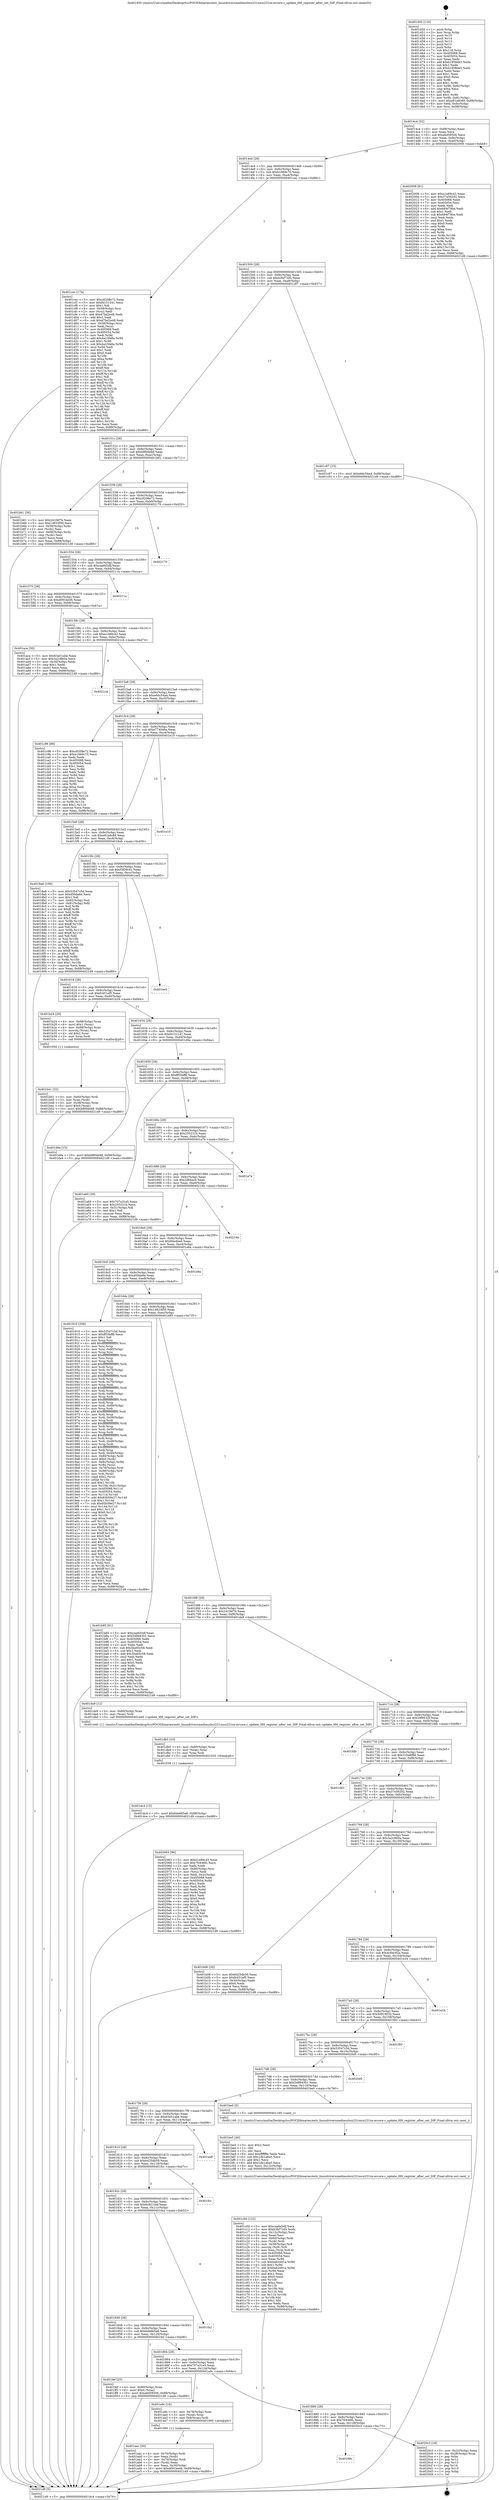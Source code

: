 digraph "0x401450" {
  label = "0x401450 (/mnt/c/Users/mathe/Desktop/tcc/POCII/binaries/extr_linuxdriversmediausbcx231xxcx231xx-avcore.c_update_HH_register_after_set_DIF_Final-ollvm.out::main(0))"
  labelloc = "t"
  node[shape=record]

  Entry [label="",width=0.3,height=0.3,shape=circle,fillcolor=black,style=filled]
  "0x4014c4" [label="{
     0x4014c4 [32]\l
     | [instrs]\l
     &nbsp;&nbsp;0x4014c4 \<+6\>: mov -0x88(%rbp),%eax\l
     &nbsp;&nbsp;0x4014ca \<+2\>: mov %eax,%ecx\l
     &nbsp;&nbsp;0x4014cc \<+6\>: sub $0xa6d58506,%ecx\l
     &nbsp;&nbsp;0x4014d2 \<+6\>: mov %eax,-0x9c(%rbp)\l
     &nbsp;&nbsp;0x4014d8 \<+6\>: mov %ecx,-0xa0(%rbp)\l
     &nbsp;&nbsp;0x4014de \<+6\>: je 0000000000402008 \<main+0xbb8\>\l
  }"]
  "0x402008" [label="{
     0x402008 [91]\l
     | [instrs]\l
     &nbsp;&nbsp;0x402008 \<+5\>: mov $0xe1e89c43,%eax\l
     &nbsp;&nbsp;0x40200d \<+5\>: mov $0x37e56202,%ecx\l
     &nbsp;&nbsp;0x402012 \<+7\>: mov 0x405068,%edx\l
     &nbsp;&nbsp;0x402019 \<+7\>: mov 0x405054,%esi\l
     &nbsp;&nbsp;0x402020 \<+2\>: mov %edx,%edi\l
     &nbsp;&nbsp;0x402022 \<+6\>: add $0x684f79be,%edi\l
     &nbsp;&nbsp;0x402028 \<+3\>: sub $0x1,%edi\l
     &nbsp;&nbsp;0x40202b \<+6\>: sub $0x684f79be,%edi\l
     &nbsp;&nbsp;0x402031 \<+3\>: imul %edi,%edx\l
     &nbsp;&nbsp;0x402034 \<+3\>: and $0x1,%edx\l
     &nbsp;&nbsp;0x402037 \<+3\>: cmp $0x0,%edx\l
     &nbsp;&nbsp;0x40203a \<+4\>: sete %r8b\l
     &nbsp;&nbsp;0x40203e \<+3\>: cmp $0xa,%esi\l
     &nbsp;&nbsp;0x402041 \<+4\>: setl %r9b\l
     &nbsp;&nbsp;0x402045 \<+3\>: mov %r8b,%r10b\l
     &nbsp;&nbsp;0x402048 \<+3\>: and %r9b,%r10b\l
     &nbsp;&nbsp;0x40204b \<+3\>: xor %r9b,%r8b\l
     &nbsp;&nbsp;0x40204e \<+3\>: or %r8b,%r10b\l
     &nbsp;&nbsp;0x402051 \<+4\>: test $0x1,%r10b\l
     &nbsp;&nbsp;0x402055 \<+3\>: cmovne %ecx,%eax\l
     &nbsp;&nbsp;0x402058 \<+6\>: mov %eax,-0x88(%rbp)\l
     &nbsp;&nbsp;0x40205e \<+5\>: jmp 00000000004021d9 \<main+0xd89\>\l
  }"]
  "0x4014e4" [label="{
     0x4014e4 [28]\l
     | [instrs]\l
     &nbsp;&nbsp;0x4014e4 \<+5\>: jmp 00000000004014e9 \<main+0x99\>\l
     &nbsp;&nbsp;0x4014e9 \<+6\>: mov -0x9c(%rbp),%eax\l
     &nbsp;&nbsp;0x4014ef \<+5\>: sub $0xb1669c70,%eax\l
     &nbsp;&nbsp;0x4014f4 \<+6\>: mov %eax,-0xa4(%rbp)\l
     &nbsp;&nbsp;0x4014fa \<+6\>: je 0000000000401cec \<main+0x89c\>\l
  }"]
  Exit [label="",width=0.3,height=0.3,shape=circle,fillcolor=black,style=filled,peripheries=2]
  "0x401cec" [label="{
     0x401cec [174]\l
     | [instrs]\l
     &nbsp;&nbsp;0x401cec \<+5\>: mov $0xc8208e72,%eax\l
     &nbsp;&nbsp;0x401cf1 \<+5\>: mov $0xfd151241,%ecx\l
     &nbsp;&nbsp;0x401cf6 \<+2\>: mov $0x1,%dl\l
     &nbsp;&nbsp;0x401cf8 \<+4\>: mov -0x58(%rbp),%rsi\l
     &nbsp;&nbsp;0x401cfc \<+2\>: mov (%rsi),%edi\l
     &nbsp;&nbsp;0x401cfe \<+6\>: add $0xd7bd2e48,%edi\l
     &nbsp;&nbsp;0x401d04 \<+3\>: add $0x1,%edi\l
     &nbsp;&nbsp;0x401d07 \<+6\>: sub $0xd7bd2e48,%edi\l
     &nbsp;&nbsp;0x401d0d \<+4\>: mov -0x58(%rbp),%rsi\l
     &nbsp;&nbsp;0x401d11 \<+2\>: mov %edi,(%rsi)\l
     &nbsp;&nbsp;0x401d13 \<+7\>: mov 0x405068,%edi\l
     &nbsp;&nbsp;0x401d1a \<+8\>: mov 0x405054,%r8d\l
     &nbsp;&nbsp;0x401d22 \<+3\>: mov %edi,%r9d\l
     &nbsp;&nbsp;0x401d25 \<+7\>: add $0x4a23fa8a,%r9d\l
     &nbsp;&nbsp;0x401d2c \<+4\>: sub $0x1,%r9d\l
     &nbsp;&nbsp;0x401d30 \<+7\>: sub $0x4a23fa8a,%r9d\l
     &nbsp;&nbsp;0x401d37 \<+4\>: imul %r9d,%edi\l
     &nbsp;&nbsp;0x401d3b \<+3\>: and $0x1,%edi\l
     &nbsp;&nbsp;0x401d3e \<+3\>: cmp $0x0,%edi\l
     &nbsp;&nbsp;0x401d41 \<+4\>: sete %r10b\l
     &nbsp;&nbsp;0x401d45 \<+4\>: cmp $0xa,%r8d\l
     &nbsp;&nbsp;0x401d49 \<+4\>: setl %r11b\l
     &nbsp;&nbsp;0x401d4d \<+3\>: mov %r10b,%bl\l
     &nbsp;&nbsp;0x401d50 \<+3\>: xor $0xff,%bl\l
     &nbsp;&nbsp;0x401d53 \<+3\>: mov %r11b,%r14b\l
     &nbsp;&nbsp;0x401d56 \<+4\>: xor $0xff,%r14b\l
     &nbsp;&nbsp;0x401d5a \<+3\>: xor $0x1,%dl\l
     &nbsp;&nbsp;0x401d5d \<+3\>: mov %bl,%r15b\l
     &nbsp;&nbsp;0x401d60 \<+4\>: and $0xff,%r15b\l
     &nbsp;&nbsp;0x401d64 \<+3\>: and %dl,%r10b\l
     &nbsp;&nbsp;0x401d67 \<+3\>: mov %r14b,%r12b\l
     &nbsp;&nbsp;0x401d6a \<+4\>: and $0xff,%r12b\l
     &nbsp;&nbsp;0x401d6e \<+3\>: and %dl,%r11b\l
     &nbsp;&nbsp;0x401d71 \<+3\>: or %r10b,%r15b\l
     &nbsp;&nbsp;0x401d74 \<+3\>: or %r11b,%r12b\l
     &nbsp;&nbsp;0x401d77 \<+3\>: xor %r12b,%r15b\l
     &nbsp;&nbsp;0x401d7a \<+3\>: or %r14b,%bl\l
     &nbsp;&nbsp;0x401d7d \<+3\>: xor $0xff,%bl\l
     &nbsp;&nbsp;0x401d80 \<+3\>: or $0x1,%dl\l
     &nbsp;&nbsp;0x401d83 \<+2\>: and %dl,%bl\l
     &nbsp;&nbsp;0x401d85 \<+3\>: or %bl,%r15b\l
     &nbsp;&nbsp;0x401d88 \<+4\>: test $0x1,%r15b\l
     &nbsp;&nbsp;0x401d8c \<+3\>: cmovne %ecx,%eax\l
     &nbsp;&nbsp;0x401d8f \<+6\>: mov %eax,-0x88(%rbp)\l
     &nbsp;&nbsp;0x401d95 \<+5\>: jmp 00000000004021d9 \<main+0xd89\>\l
  }"]
  "0x401500" [label="{
     0x401500 [28]\l
     | [instrs]\l
     &nbsp;&nbsp;0x401500 \<+5\>: jmp 0000000000401505 \<main+0xb5\>\l
     &nbsp;&nbsp;0x401505 \<+6\>: mov -0x9c(%rbp),%eax\l
     &nbsp;&nbsp;0x40150b \<+5\>: sub $0xb3bf72d5,%eax\l
     &nbsp;&nbsp;0x401510 \<+6\>: mov %eax,-0xa8(%rbp)\l
     &nbsp;&nbsp;0x401516 \<+6\>: je 0000000000401c87 \<main+0x837\>\l
  }"]
  "0x40189c" [label="{
     0x40189c\l
  }", style=dashed]
  "0x401c87" [label="{
     0x401c87 [15]\l
     | [instrs]\l
     &nbsp;&nbsp;0x401c87 \<+10\>: movl $0xe6dc54a4,-0x88(%rbp)\l
     &nbsp;&nbsp;0x401c91 \<+5\>: jmp 00000000004021d9 \<main+0xd89\>\l
  }"]
  "0x40151c" [label="{
     0x40151c [28]\l
     | [instrs]\l
     &nbsp;&nbsp;0x40151c \<+5\>: jmp 0000000000401521 \<main+0xd1\>\l
     &nbsp;&nbsp;0x401521 \<+6\>: mov -0x9c(%rbp),%eax\l
     &nbsp;&nbsp;0x401527 \<+5\>: sub $0xb9f0dd48,%eax\l
     &nbsp;&nbsp;0x40152c \<+6\>: mov %eax,-0xac(%rbp)\l
     &nbsp;&nbsp;0x401532 \<+6\>: je 0000000000401b61 \<main+0x711\>\l
  }"]
  "0x4020c3" [label="{
     0x4020c3 [18]\l
     | [instrs]\l
     &nbsp;&nbsp;0x4020c3 \<+3\>: mov -0x2c(%rbp),%eax\l
     &nbsp;&nbsp;0x4020c6 \<+4\>: lea -0x28(%rbp),%rsp\l
     &nbsp;&nbsp;0x4020ca \<+1\>: pop %rbx\l
     &nbsp;&nbsp;0x4020cb \<+2\>: pop %r12\l
     &nbsp;&nbsp;0x4020cd \<+2\>: pop %r13\l
     &nbsp;&nbsp;0x4020cf \<+2\>: pop %r14\l
     &nbsp;&nbsp;0x4020d1 \<+2\>: pop %r15\l
     &nbsp;&nbsp;0x4020d3 \<+1\>: pop %rbp\l
     &nbsp;&nbsp;0x4020d4 \<+1\>: ret\l
  }"]
  "0x401b61" [label="{
     0x401b61 [36]\l
     | [instrs]\l
     &nbsp;&nbsp;0x401b61 \<+5\>: mov $0x241f4f7b,%eax\l
     &nbsp;&nbsp;0x401b66 \<+5\>: mov $0x14623f50,%ecx\l
     &nbsp;&nbsp;0x401b6b \<+4\>: mov -0x58(%rbp),%rdx\l
     &nbsp;&nbsp;0x401b6f \<+2\>: mov (%rdx),%esi\l
     &nbsp;&nbsp;0x401b71 \<+4\>: mov -0x68(%rbp),%rdx\l
     &nbsp;&nbsp;0x401b75 \<+2\>: cmp (%rdx),%esi\l
     &nbsp;&nbsp;0x401b77 \<+3\>: cmovl %ecx,%eax\l
     &nbsp;&nbsp;0x401b7a \<+6\>: mov %eax,-0x88(%rbp)\l
     &nbsp;&nbsp;0x401b80 \<+5\>: jmp 00000000004021d9 \<main+0xd89\>\l
  }"]
  "0x401538" [label="{
     0x401538 [28]\l
     | [instrs]\l
     &nbsp;&nbsp;0x401538 \<+5\>: jmp 000000000040153d \<main+0xed\>\l
     &nbsp;&nbsp;0x40153d \<+6\>: mov -0x9c(%rbp),%eax\l
     &nbsp;&nbsp;0x401543 \<+5\>: sub $0xc8208e72,%eax\l
     &nbsp;&nbsp;0x401548 \<+6\>: mov %eax,-0xb0(%rbp)\l
     &nbsp;&nbsp;0x40154e \<+6\>: je 0000000000402170 \<main+0xd20\>\l
  }"]
  "0x401dc4" [label="{
     0x401dc4 [15]\l
     | [instrs]\l
     &nbsp;&nbsp;0x401dc4 \<+10\>: movl $0x6de665a6,-0x88(%rbp)\l
     &nbsp;&nbsp;0x401dce \<+5\>: jmp 00000000004021d9 \<main+0xd89\>\l
  }"]
  "0x402170" [label="{
     0x402170\l
  }", style=dashed]
  "0x401554" [label="{
     0x401554 [28]\l
     | [instrs]\l
     &nbsp;&nbsp;0x401554 \<+5\>: jmp 0000000000401559 \<main+0x109\>\l
     &nbsp;&nbsp;0x401559 \<+6\>: mov -0x9c(%rbp),%eax\l
     &nbsp;&nbsp;0x40155f \<+5\>: sub $0xcaa6d3df,%eax\l
     &nbsp;&nbsp;0x401564 \<+6\>: mov %eax,-0xb4(%rbp)\l
     &nbsp;&nbsp;0x40156a \<+6\>: je 000000000040211a \<main+0xcca\>\l
  }"]
  "0x401db5" [label="{
     0x401db5 [15]\l
     | [instrs]\l
     &nbsp;&nbsp;0x401db5 \<+4\>: mov -0x60(%rbp),%rax\l
     &nbsp;&nbsp;0x401db9 \<+3\>: mov (%rax),%rax\l
     &nbsp;&nbsp;0x401dbc \<+3\>: mov %rax,%rdi\l
     &nbsp;&nbsp;0x401dbf \<+5\>: call 0000000000401030 \<free@plt\>\l
     | [calls]\l
     &nbsp;&nbsp;0x401030 \{1\} (unknown)\l
  }"]
  "0x40211a" [label="{
     0x40211a\l
  }", style=dashed]
  "0x401570" [label="{
     0x401570 [28]\l
     | [instrs]\l
     &nbsp;&nbsp;0x401570 \<+5\>: jmp 0000000000401575 \<main+0x125\>\l
     &nbsp;&nbsp;0x401575 \<+6\>: mov -0x9c(%rbp),%eax\l
     &nbsp;&nbsp;0x40157b \<+5\>: sub $0xd091be46,%eax\l
     &nbsp;&nbsp;0x401580 \<+6\>: mov %eax,-0xb8(%rbp)\l
     &nbsp;&nbsp;0x401586 \<+6\>: je 0000000000401aca \<main+0x67a\>\l
  }"]
  "0x401c0d" [label="{
     0x401c0d [122]\l
     | [instrs]\l
     &nbsp;&nbsp;0x401c0d \<+5\>: mov $0xcaa6d3df,%ecx\l
     &nbsp;&nbsp;0x401c12 \<+5\>: mov $0xb3bf72d5,%edx\l
     &nbsp;&nbsp;0x401c17 \<+6\>: mov -0x12c(%rbp),%esi\l
     &nbsp;&nbsp;0x401c1d \<+3\>: imul %eax,%esi\l
     &nbsp;&nbsp;0x401c20 \<+4\>: mov -0x60(%rbp),%rdi\l
     &nbsp;&nbsp;0x401c24 \<+3\>: mov (%rdi),%rdi\l
     &nbsp;&nbsp;0x401c27 \<+4\>: mov -0x58(%rbp),%r8\l
     &nbsp;&nbsp;0x401c2b \<+3\>: movslq (%r8),%r8\l
     &nbsp;&nbsp;0x401c2e \<+4\>: mov %esi,(%rdi,%r8,4)\l
     &nbsp;&nbsp;0x401c32 \<+7\>: mov 0x405068,%eax\l
     &nbsp;&nbsp;0x401c39 \<+7\>: mov 0x405054,%esi\l
     &nbsp;&nbsp;0x401c40 \<+3\>: mov %eax,%r9d\l
     &nbsp;&nbsp;0x401c43 \<+7\>: sub $0xbab2e91a,%r9d\l
     &nbsp;&nbsp;0x401c4a \<+4\>: sub $0x1,%r9d\l
     &nbsp;&nbsp;0x401c4e \<+7\>: add $0xbab2e91a,%r9d\l
     &nbsp;&nbsp;0x401c55 \<+4\>: imul %r9d,%eax\l
     &nbsp;&nbsp;0x401c59 \<+3\>: and $0x1,%eax\l
     &nbsp;&nbsp;0x401c5c \<+3\>: cmp $0x0,%eax\l
     &nbsp;&nbsp;0x401c5f \<+4\>: sete %r10b\l
     &nbsp;&nbsp;0x401c63 \<+3\>: cmp $0xa,%esi\l
     &nbsp;&nbsp;0x401c66 \<+4\>: setl %r11b\l
     &nbsp;&nbsp;0x401c6a \<+3\>: mov %r10b,%bl\l
     &nbsp;&nbsp;0x401c6d \<+3\>: and %r11b,%bl\l
     &nbsp;&nbsp;0x401c70 \<+3\>: xor %r11b,%r10b\l
     &nbsp;&nbsp;0x401c73 \<+3\>: or %r10b,%bl\l
     &nbsp;&nbsp;0x401c76 \<+3\>: test $0x1,%bl\l
     &nbsp;&nbsp;0x401c79 \<+3\>: cmovne %edx,%ecx\l
     &nbsp;&nbsp;0x401c7c \<+6\>: mov %ecx,-0x88(%rbp)\l
     &nbsp;&nbsp;0x401c82 \<+5\>: jmp 00000000004021d9 \<main+0xd89\>\l
  }"]
  "0x401aca" [label="{
     0x401aca [30]\l
     | [instrs]\l
     &nbsp;&nbsp;0x401aca \<+5\>: mov $0x63a51abe,%eax\l
     &nbsp;&nbsp;0x401acf \<+5\>: mov $0x3a2c860a,%ecx\l
     &nbsp;&nbsp;0x401ad4 \<+3\>: mov -0x30(%rbp),%edx\l
     &nbsp;&nbsp;0x401ad7 \<+3\>: cmp $0x1,%edx\l
     &nbsp;&nbsp;0x401ada \<+3\>: cmovl %ecx,%eax\l
     &nbsp;&nbsp;0x401add \<+6\>: mov %eax,-0x88(%rbp)\l
     &nbsp;&nbsp;0x401ae3 \<+5\>: jmp 00000000004021d9 \<main+0xd89\>\l
  }"]
  "0x40158c" [label="{
     0x40158c [28]\l
     | [instrs]\l
     &nbsp;&nbsp;0x40158c \<+5\>: jmp 0000000000401591 \<main+0x141\>\l
     &nbsp;&nbsp;0x401591 \<+6\>: mov -0x9c(%rbp),%eax\l
     &nbsp;&nbsp;0x401597 \<+5\>: sub $0xe1e89c43,%eax\l
     &nbsp;&nbsp;0x40159c \<+6\>: mov %eax,-0xbc(%rbp)\l
     &nbsp;&nbsp;0x4015a2 \<+6\>: je 00000000004021c4 \<main+0xd74\>\l
  }"]
  "0x401be5" [label="{
     0x401be5 [40]\l
     | [instrs]\l
     &nbsp;&nbsp;0x401be5 \<+5\>: mov $0x2,%ecx\l
     &nbsp;&nbsp;0x401bea \<+1\>: cltd\l
     &nbsp;&nbsp;0x401beb \<+2\>: idiv %ecx\l
     &nbsp;&nbsp;0x401bed \<+6\>: imul $0xfffffffe,%edx,%ecx\l
     &nbsp;&nbsp;0x401bf3 \<+6\>: sub $0x1db1a6a5,%ecx\l
     &nbsp;&nbsp;0x401bf9 \<+3\>: add $0x1,%ecx\l
     &nbsp;&nbsp;0x401bfc \<+6\>: add $0x1db1a6a5,%ecx\l
     &nbsp;&nbsp;0x401c02 \<+6\>: mov %ecx,-0x12c(%rbp)\l
     &nbsp;&nbsp;0x401c08 \<+5\>: call 0000000000401160 \<next_i\>\l
     | [calls]\l
     &nbsp;&nbsp;0x401160 \{1\} (/mnt/c/Users/mathe/Desktop/tcc/POCII/binaries/extr_linuxdriversmediausbcx231xxcx231xx-avcore.c_update_HH_register_after_set_DIF_Final-ollvm.out::next_i)\l
  }"]
  "0x4021c4" [label="{
     0x4021c4\l
  }", style=dashed]
  "0x4015a8" [label="{
     0x4015a8 [28]\l
     | [instrs]\l
     &nbsp;&nbsp;0x4015a8 \<+5\>: jmp 00000000004015ad \<main+0x15d\>\l
     &nbsp;&nbsp;0x4015ad \<+6\>: mov -0x9c(%rbp),%eax\l
     &nbsp;&nbsp;0x4015b3 \<+5\>: sub $0xe6dc54a4,%eax\l
     &nbsp;&nbsp;0x4015b8 \<+6\>: mov %eax,-0xc0(%rbp)\l
     &nbsp;&nbsp;0x4015be \<+6\>: je 0000000000401c96 \<main+0x846\>\l
  }"]
  "0x401b41" [label="{
     0x401b41 [32]\l
     | [instrs]\l
     &nbsp;&nbsp;0x401b41 \<+4\>: mov -0x60(%rbp),%rdi\l
     &nbsp;&nbsp;0x401b45 \<+3\>: mov %rax,(%rdi)\l
     &nbsp;&nbsp;0x401b48 \<+4\>: mov -0x58(%rbp),%rax\l
     &nbsp;&nbsp;0x401b4c \<+6\>: movl $0x0,(%rax)\l
     &nbsp;&nbsp;0x401b52 \<+10\>: movl $0xb9f0dd48,-0x88(%rbp)\l
     &nbsp;&nbsp;0x401b5c \<+5\>: jmp 00000000004021d9 \<main+0xd89\>\l
  }"]
  "0x401c96" [label="{
     0x401c96 [86]\l
     | [instrs]\l
     &nbsp;&nbsp;0x401c96 \<+5\>: mov $0xc8208e72,%eax\l
     &nbsp;&nbsp;0x401c9b \<+5\>: mov $0xb1669c70,%ecx\l
     &nbsp;&nbsp;0x401ca0 \<+2\>: xor %edx,%edx\l
     &nbsp;&nbsp;0x401ca2 \<+7\>: mov 0x405068,%esi\l
     &nbsp;&nbsp;0x401ca9 \<+7\>: mov 0x405054,%edi\l
     &nbsp;&nbsp;0x401cb0 \<+3\>: sub $0x1,%edx\l
     &nbsp;&nbsp;0x401cb3 \<+3\>: mov %esi,%r8d\l
     &nbsp;&nbsp;0x401cb6 \<+3\>: add %edx,%r8d\l
     &nbsp;&nbsp;0x401cb9 \<+4\>: imul %r8d,%esi\l
     &nbsp;&nbsp;0x401cbd \<+3\>: and $0x1,%esi\l
     &nbsp;&nbsp;0x401cc0 \<+3\>: cmp $0x0,%esi\l
     &nbsp;&nbsp;0x401cc3 \<+4\>: sete %r9b\l
     &nbsp;&nbsp;0x401cc7 \<+3\>: cmp $0xa,%edi\l
     &nbsp;&nbsp;0x401cca \<+4\>: setl %r10b\l
     &nbsp;&nbsp;0x401cce \<+3\>: mov %r9b,%r11b\l
     &nbsp;&nbsp;0x401cd1 \<+3\>: and %r10b,%r11b\l
     &nbsp;&nbsp;0x401cd4 \<+3\>: xor %r10b,%r9b\l
     &nbsp;&nbsp;0x401cd7 \<+3\>: or %r9b,%r11b\l
     &nbsp;&nbsp;0x401cda \<+4\>: test $0x1,%r11b\l
     &nbsp;&nbsp;0x401cde \<+3\>: cmovne %ecx,%eax\l
     &nbsp;&nbsp;0x401ce1 \<+6\>: mov %eax,-0x88(%rbp)\l
     &nbsp;&nbsp;0x401ce7 \<+5\>: jmp 00000000004021d9 \<main+0xd89\>\l
  }"]
  "0x4015c4" [label="{
     0x4015c4 [28]\l
     | [instrs]\l
     &nbsp;&nbsp;0x4015c4 \<+5\>: jmp 00000000004015c9 \<main+0x179\>\l
     &nbsp;&nbsp;0x4015c9 \<+6\>: mov -0x9c(%rbp),%eax\l
     &nbsp;&nbsp;0x4015cf \<+5\>: sub $0xe774046a,%eax\l
     &nbsp;&nbsp;0x4015d4 \<+6\>: mov %eax,-0xc4(%rbp)\l
     &nbsp;&nbsp;0x4015da \<+6\>: je 0000000000401e10 \<main+0x9c0\>\l
  }"]
  "0x401aac" [label="{
     0x401aac [30]\l
     | [instrs]\l
     &nbsp;&nbsp;0x401aac \<+4\>: mov -0x70(%rbp),%rdi\l
     &nbsp;&nbsp;0x401ab0 \<+2\>: mov %eax,(%rdi)\l
     &nbsp;&nbsp;0x401ab2 \<+4\>: mov -0x70(%rbp),%rdi\l
     &nbsp;&nbsp;0x401ab6 \<+2\>: mov (%rdi),%eax\l
     &nbsp;&nbsp;0x401ab8 \<+3\>: mov %eax,-0x30(%rbp)\l
     &nbsp;&nbsp;0x401abb \<+10\>: movl $0xd091be46,-0x88(%rbp)\l
     &nbsp;&nbsp;0x401ac5 \<+5\>: jmp 00000000004021d9 \<main+0xd89\>\l
  }"]
  "0x401e10" [label="{
     0x401e10\l
  }", style=dashed]
  "0x4015e0" [label="{
     0x4015e0 [28]\l
     | [instrs]\l
     &nbsp;&nbsp;0x4015e0 \<+5\>: jmp 00000000004015e5 \<main+0x195\>\l
     &nbsp;&nbsp;0x4015e5 \<+6\>: mov -0x9c(%rbp),%eax\l
     &nbsp;&nbsp;0x4015eb \<+5\>: sub $0xe81a8c89,%eax\l
     &nbsp;&nbsp;0x4015f0 \<+6\>: mov %eax,-0xc8(%rbp)\l
     &nbsp;&nbsp;0x4015f6 \<+6\>: je 00000000004018a6 \<main+0x456\>\l
  }"]
  "0x401880" [label="{
     0x401880 [28]\l
     | [instrs]\l
     &nbsp;&nbsp;0x401880 \<+5\>: jmp 0000000000401885 \<main+0x435\>\l
     &nbsp;&nbsp;0x401885 \<+6\>: mov -0x9c(%rbp),%eax\l
     &nbsp;&nbsp;0x40188b \<+5\>: sub $0x7fc646fc,%eax\l
     &nbsp;&nbsp;0x401890 \<+6\>: mov %eax,-0x128(%rbp)\l
     &nbsp;&nbsp;0x401896 \<+6\>: je 00000000004020c3 \<main+0xc73\>\l
  }"]
  "0x4018a6" [label="{
     0x4018a6 [106]\l
     | [instrs]\l
     &nbsp;&nbsp;0x4018a6 \<+5\>: mov $0x53547c5d,%eax\l
     &nbsp;&nbsp;0x4018ab \<+5\>: mov $0xd50da6e,%ecx\l
     &nbsp;&nbsp;0x4018b0 \<+2\>: mov $0x1,%dl\l
     &nbsp;&nbsp;0x4018b2 \<+7\>: mov -0x82(%rbp),%sil\l
     &nbsp;&nbsp;0x4018b9 \<+7\>: mov -0x81(%rbp),%dil\l
     &nbsp;&nbsp;0x4018c0 \<+3\>: mov %sil,%r8b\l
     &nbsp;&nbsp;0x4018c3 \<+4\>: xor $0xff,%r8b\l
     &nbsp;&nbsp;0x4018c7 \<+3\>: mov %dil,%r9b\l
     &nbsp;&nbsp;0x4018ca \<+4\>: xor $0xff,%r9b\l
     &nbsp;&nbsp;0x4018ce \<+3\>: xor $0x1,%dl\l
     &nbsp;&nbsp;0x4018d1 \<+3\>: mov %r8b,%r10b\l
     &nbsp;&nbsp;0x4018d4 \<+4\>: and $0xff,%r10b\l
     &nbsp;&nbsp;0x4018d8 \<+3\>: and %dl,%sil\l
     &nbsp;&nbsp;0x4018db \<+3\>: mov %r9b,%r11b\l
     &nbsp;&nbsp;0x4018de \<+4\>: and $0xff,%r11b\l
     &nbsp;&nbsp;0x4018e2 \<+3\>: and %dl,%dil\l
     &nbsp;&nbsp;0x4018e5 \<+3\>: or %sil,%r10b\l
     &nbsp;&nbsp;0x4018e8 \<+3\>: or %dil,%r11b\l
     &nbsp;&nbsp;0x4018eb \<+3\>: xor %r11b,%r10b\l
     &nbsp;&nbsp;0x4018ee \<+3\>: or %r9b,%r8b\l
     &nbsp;&nbsp;0x4018f1 \<+4\>: xor $0xff,%r8b\l
     &nbsp;&nbsp;0x4018f5 \<+3\>: or $0x1,%dl\l
     &nbsp;&nbsp;0x4018f8 \<+3\>: and %dl,%r8b\l
     &nbsp;&nbsp;0x4018fb \<+3\>: or %r8b,%r10b\l
     &nbsp;&nbsp;0x4018fe \<+4\>: test $0x1,%r10b\l
     &nbsp;&nbsp;0x401902 \<+3\>: cmovne %ecx,%eax\l
     &nbsp;&nbsp;0x401905 \<+6\>: mov %eax,-0x88(%rbp)\l
     &nbsp;&nbsp;0x40190b \<+5\>: jmp 00000000004021d9 \<main+0xd89\>\l
  }"]
  "0x4015fc" [label="{
     0x4015fc [28]\l
     | [instrs]\l
     &nbsp;&nbsp;0x4015fc \<+5\>: jmp 0000000000401601 \<main+0x1b1\>\l
     &nbsp;&nbsp;0x401601 \<+6\>: mov -0x9c(%rbp),%eax\l
     &nbsp;&nbsp;0x401607 \<+5\>: sub $0xf3f26c41,%eax\l
     &nbsp;&nbsp;0x40160c \<+6\>: mov %eax,-0xcc(%rbp)\l
     &nbsp;&nbsp;0x401612 \<+6\>: je 0000000000401ee5 \<main+0xa95\>\l
  }"]
  "0x4021d9" [label="{
     0x4021d9 [5]\l
     | [instrs]\l
     &nbsp;&nbsp;0x4021d9 \<+5\>: jmp 00000000004014c4 \<main+0x74\>\l
  }"]
  "0x401450" [label="{
     0x401450 [116]\l
     | [instrs]\l
     &nbsp;&nbsp;0x401450 \<+1\>: push %rbp\l
     &nbsp;&nbsp;0x401451 \<+3\>: mov %rsp,%rbp\l
     &nbsp;&nbsp;0x401454 \<+2\>: push %r15\l
     &nbsp;&nbsp;0x401456 \<+2\>: push %r14\l
     &nbsp;&nbsp;0x401458 \<+2\>: push %r13\l
     &nbsp;&nbsp;0x40145a \<+2\>: push %r12\l
     &nbsp;&nbsp;0x40145c \<+1\>: push %rbx\l
     &nbsp;&nbsp;0x40145d \<+7\>: sub $0x118,%rsp\l
     &nbsp;&nbsp;0x401464 \<+7\>: mov 0x405068,%eax\l
     &nbsp;&nbsp;0x40146b \<+7\>: mov 0x405054,%ecx\l
     &nbsp;&nbsp;0x401472 \<+2\>: mov %eax,%edx\l
     &nbsp;&nbsp;0x401474 \<+6\>: add $0xb1958de5,%edx\l
     &nbsp;&nbsp;0x40147a \<+3\>: sub $0x1,%edx\l
     &nbsp;&nbsp;0x40147d \<+6\>: sub $0xb1958de5,%edx\l
     &nbsp;&nbsp;0x401483 \<+3\>: imul %edx,%eax\l
     &nbsp;&nbsp;0x401486 \<+3\>: and $0x1,%eax\l
     &nbsp;&nbsp;0x401489 \<+3\>: cmp $0x0,%eax\l
     &nbsp;&nbsp;0x40148c \<+4\>: sete %r8b\l
     &nbsp;&nbsp;0x401490 \<+4\>: and $0x1,%r8b\l
     &nbsp;&nbsp;0x401494 \<+7\>: mov %r8b,-0x82(%rbp)\l
     &nbsp;&nbsp;0x40149b \<+3\>: cmp $0xa,%ecx\l
     &nbsp;&nbsp;0x40149e \<+4\>: setl %r8b\l
     &nbsp;&nbsp;0x4014a2 \<+4\>: and $0x1,%r8b\l
     &nbsp;&nbsp;0x4014a6 \<+7\>: mov %r8b,-0x81(%rbp)\l
     &nbsp;&nbsp;0x4014ad \<+10\>: movl $0xe81a8c89,-0x88(%rbp)\l
     &nbsp;&nbsp;0x4014b7 \<+6\>: mov %edi,-0x8c(%rbp)\l
     &nbsp;&nbsp;0x4014bd \<+7\>: mov %rsi,-0x98(%rbp)\l
  }"]
  "0x401a9c" [label="{
     0x401a9c [16]\l
     | [instrs]\l
     &nbsp;&nbsp;0x401a9c \<+4\>: mov -0x78(%rbp),%rax\l
     &nbsp;&nbsp;0x401aa0 \<+3\>: mov (%rax),%rax\l
     &nbsp;&nbsp;0x401aa3 \<+4\>: mov 0x8(%rax),%rdi\l
     &nbsp;&nbsp;0x401aa7 \<+5\>: call 0000000000401060 \<atoi@plt\>\l
     | [calls]\l
     &nbsp;&nbsp;0x401060 \{1\} (unknown)\l
  }"]
  "0x401ee5" [label="{
     0x401ee5\l
  }", style=dashed]
  "0x401618" [label="{
     0x401618 [28]\l
     | [instrs]\l
     &nbsp;&nbsp;0x401618 \<+5\>: jmp 000000000040161d \<main+0x1cd\>\l
     &nbsp;&nbsp;0x40161d \<+6\>: mov -0x9c(%rbp),%eax\l
     &nbsp;&nbsp;0x401623 \<+5\>: sub $0xfc451ef5,%eax\l
     &nbsp;&nbsp;0x401628 \<+6\>: mov %eax,-0xd0(%rbp)\l
     &nbsp;&nbsp;0x40162e \<+6\>: je 0000000000401b24 \<main+0x6d4\>\l
  }"]
  "0x401864" [label="{
     0x401864 [28]\l
     | [instrs]\l
     &nbsp;&nbsp;0x401864 \<+5\>: jmp 0000000000401869 \<main+0x419\>\l
     &nbsp;&nbsp;0x401869 \<+6\>: mov -0x9c(%rbp),%eax\l
     &nbsp;&nbsp;0x40186f \<+5\>: sub $0x707a31e5,%eax\l
     &nbsp;&nbsp;0x401874 \<+6\>: mov %eax,-0x124(%rbp)\l
     &nbsp;&nbsp;0x40187a \<+6\>: je 0000000000401a9c \<main+0x64c\>\l
  }"]
  "0x401b24" [label="{
     0x401b24 [29]\l
     | [instrs]\l
     &nbsp;&nbsp;0x401b24 \<+4\>: mov -0x68(%rbp),%rax\l
     &nbsp;&nbsp;0x401b28 \<+6\>: movl $0x1,(%rax)\l
     &nbsp;&nbsp;0x401b2e \<+4\>: mov -0x68(%rbp),%rax\l
     &nbsp;&nbsp;0x401b32 \<+3\>: movslq (%rax),%rax\l
     &nbsp;&nbsp;0x401b35 \<+4\>: shl $0x2,%rax\l
     &nbsp;&nbsp;0x401b39 \<+3\>: mov %rax,%rdi\l
     &nbsp;&nbsp;0x401b3c \<+5\>: call 0000000000401050 \<malloc@plt\>\l
     | [calls]\l
     &nbsp;&nbsp;0x401050 \{1\} (unknown)\l
  }"]
  "0x401634" [label="{
     0x401634 [28]\l
     | [instrs]\l
     &nbsp;&nbsp;0x401634 \<+5\>: jmp 0000000000401639 \<main+0x1e9\>\l
     &nbsp;&nbsp;0x401639 \<+6\>: mov -0x9c(%rbp),%eax\l
     &nbsp;&nbsp;0x40163f \<+5\>: sub $0xfd151241,%eax\l
     &nbsp;&nbsp;0x401644 \<+6\>: mov %eax,-0xd4(%rbp)\l
     &nbsp;&nbsp;0x40164a \<+6\>: je 0000000000401d9a \<main+0x94a\>\l
  }"]
  "0x401fef" [label="{
     0x401fef [25]\l
     | [instrs]\l
     &nbsp;&nbsp;0x401fef \<+4\>: mov -0x80(%rbp),%rax\l
     &nbsp;&nbsp;0x401ff3 \<+6\>: movl $0x0,(%rax)\l
     &nbsp;&nbsp;0x401ff9 \<+10\>: movl $0xa6d58506,-0x88(%rbp)\l
     &nbsp;&nbsp;0x402003 \<+5\>: jmp 00000000004021d9 \<main+0xd89\>\l
  }"]
  "0x401d9a" [label="{
     0x401d9a [15]\l
     | [instrs]\l
     &nbsp;&nbsp;0x401d9a \<+10\>: movl $0xb9f0dd48,-0x88(%rbp)\l
     &nbsp;&nbsp;0x401da4 \<+5\>: jmp 00000000004021d9 \<main+0xd89\>\l
  }"]
  "0x401650" [label="{
     0x401650 [28]\l
     | [instrs]\l
     &nbsp;&nbsp;0x401650 \<+5\>: jmp 0000000000401655 \<main+0x205\>\l
     &nbsp;&nbsp;0x401655 \<+6\>: mov -0x9c(%rbp),%eax\l
     &nbsp;&nbsp;0x40165b \<+5\>: sub $0xff55bff6,%eax\l
     &nbsp;&nbsp;0x401660 \<+6\>: mov %eax,-0xd8(%rbp)\l
     &nbsp;&nbsp;0x401666 \<+6\>: je 0000000000401a60 \<main+0x610\>\l
  }"]
  "0x401848" [label="{
     0x401848 [28]\l
     | [instrs]\l
     &nbsp;&nbsp;0x401848 \<+5\>: jmp 000000000040184d \<main+0x3fd\>\l
     &nbsp;&nbsp;0x40184d \<+6\>: mov -0x9c(%rbp),%eax\l
     &nbsp;&nbsp;0x401853 \<+5\>: sub $0x6de665a6,%eax\l
     &nbsp;&nbsp;0x401858 \<+6\>: mov %eax,-0x120(%rbp)\l
     &nbsp;&nbsp;0x40185e \<+6\>: je 0000000000401fef \<main+0xb9f\>\l
  }"]
  "0x401a60" [label="{
     0x401a60 [30]\l
     | [instrs]\l
     &nbsp;&nbsp;0x401a60 \<+5\>: mov $0x707a31e5,%eax\l
     &nbsp;&nbsp;0x401a65 \<+5\>: mov $0x255231b,%ecx\l
     &nbsp;&nbsp;0x401a6a \<+3\>: mov -0x31(%rbp),%dl\l
     &nbsp;&nbsp;0x401a6d \<+3\>: test $0x1,%dl\l
     &nbsp;&nbsp;0x401a70 \<+3\>: cmovne %ecx,%eax\l
     &nbsp;&nbsp;0x401a73 \<+6\>: mov %eax,-0x88(%rbp)\l
     &nbsp;&nbsp;0x401a79 \<+5\>: jmp 00000000004021d9 \<main+0xd89\>\l
  }"]
  "0x40166c" [label="{
     0x40166c [28]\l
     | [instrs]\l
     &nbsp;&nbsp;0x40166c \<+5\>: jmp 0000000000401671 \<main+0x221\>\l
     &nbsp;&nbsp;0x401671 \<+6\>: mov -0x9c(%rbp),%eax\l
     &nbsp;&nbsp;0x401677 \<+5\>: sub $0x255231b,%eax\l
     &nbsp;&nbsp;0x40167c \<+6\>: mov %eax,-0xdc(%rbp)\l
     &nbsp;&nbsp;0x401682 \<+6\>: je 0000000000401a7e \<main+0x62e\>\l
  }"]
  "0x401fa2" [label="{
     0x401fa2\l
  }", style=dashed]
  "0x401a7e" [label="{
     0x401a7e\l
  }", style=dashed]
  "0x401688" [label="{
     0x401688 [28]\l
     | [instrs]\l
     &nbsp;&nbsp;0x401688 \<+5\>: jmp 000000000040168d \<main+0x23d\>\l
     &nbsp;&nbsp;0x40168d \<+6\>: mov -0x9c(%rbp),%eax\l
     &nbsp;&nbsp;0x401693 \<+5\>: sub $0x2d66ac0,%eax\l
     &nbsp;&nbsp;0x401698 \<+6\>: mov %eax,-0xe0(%rbp)\l
     &nbsp;&nbsp;0x40169e \<+6\>: je 000000000040219a \<main+0xd4a\>\l
  }"]
  "0x40182c" [label="{
     0x40182c [28]\l
     | [instrs]\l
     &nbsp;&nbsp;0x40182c \<+5\>: jmp 0000000000401831 \<main+0x3e1\>\l
     &nbsp;&nbsp;0x401831 \<+6\>: mov -0x9c(%rbp),%eax\l
     &nbsp;&nbsp;0x401837 \<+5\>: sub $0x6c9210af,%eax\l
     &nbsp;&nbsp;0x40183c \<+6\>: mov %eax,-0x11c(%rbp)\l
     &nbsp;&nbsp;0x401842 \<+6\>: je 0000000000401fa2 \<main+0xb52\>\l
  }"]
  "0x40219a" [label="{
     0x40219a\l
  }", style=dashed]
  "0x4016a4" [label="{
     0x4016a4 [28]\l
     | [instrs]\l
     &nbsp;&nbsp;0x4016a4 \<+5\>: jmp 00000000004016a9 \<main+0x259\>\l
     &nbsp;&nbsp;0x4016a9 \<+6\>: mov -0x9c(%rbp),%eax\l
     &nbsp;&nbsp;0x4016af \<+5\>: sub $0x84e4be0,%eax\l
     &nbsp;&nbsp;0x4016b4 \<+6\>: mov %eax,-0xe4(%rbp)\l
     &nbsp;&nbsp;0x4016ba \<+6\>: je 0000000000401e8a \<main+0xa3a\>\l
  }"]
  "0x401fcc" [label="{
     0x401fcc\l
  }", style=dashed]
  "0x401e8a" [label="{
     0x401e8a\l
  }", style=dashed]
  "0x4016c0" [label="{
     0x4016c0 [28]\l
     | [instrs]\l
     &nbsp;&nbsp;0x4016c0 \<+5\>: jmp 00000000004016c5 \<main+0x275\>\l
     &nbsp;&nbsp;0x4016c5 \<+6\>: mov -0x9c(%rbp),%eax\l
     &nbsp;&nbsp;0x4016cb \<+5\>: sub $0xd50da6e,%eax\l
     &nbsp;&nbsp;0x4016d0 \<+6\>: mov %eax,-0xe8(%rbp)\l
     &nbsp;&nbsp;0x4016d6 \<+6\>: je 0000000000401910 \<main+0x4c0\>\l
  }"]
  "0x401810" [label="{
     0x401810 [28]\l
     | [instrs]\l
     &nbsp;&nbsp;0x401810 \<+5\>: jmp 0000000000401815 \<main+0x3c5\>\l
     &nbsp;&nbsp;0x401815 \<+6\>: mov -0x9c(%rbp),%eax\l
     &nbsp;&nbsp;0x40181b \<+5\>: sub $0x6425db59,%eax\l
     &nbsp;&nbsp;0x401820 \<+6\>: mov %eax,-0x118(%rbp)\l
     &nbsp;&nbsp;0x401826 \<+6\>: je 0000000000401fcc \<main+0xb7c\>\l
  }"]
  "0x401910" [label="{
     0x401910 [336]\l
     | [instrs]\l
     &nbsp;&nbsp;0x401910 \<+5\>: mov $0x53547c5d,%eax\l
     &nbsp;&nbsp;0x401915 \<+5\>: mov $0xff55bff6,%ecx\l
     &nbsp;&nbsp;0x40191a \<+2\>: mov $0x1,%dl\l
     &nbsp;&nbsp;0x40191c \<+3\>: mov %rsp,%rsi\l
     &nbsp;&nbsp;0x40191f \<+4\>: add $0xfffffffffffffff0,%rsi\l
     &nbsp;&nbsp;0x401923 \<+3\>: mov %rsi,%rsp\l
     &nbsp;&nbsp;0x401926 \<+4\>: mov %rsi,-0x80(%rbp)\l
     &nbsp;&nbsp;0x40192a \<+3\>: mov %rsp,%rsi\l
     &nbsp;&nbsp;0x40192d \<+4\>: add $0xfffffffffffffff0,%rsi\l
     &nbsp;&nbsp;0x401931 \<+3\>: mov %rsi,%rsp\l
     &nbsp;&nbsp;0x401934 \<+3\>: mov %rsp,%rdi\l
     &nbsp;&nbsp;0x401937 \<+4\>: add $0xfffffffffffffff0,%rdi\l
     &nbsp;&nbsp;0x40193b \<+3\>: mov %rdi,%rsp\l
     &nbsp;&nbsp;0x40193e \<+4\>: mov %rdi,-0x78(%rbp)\l
     &nbsp;&nbsp;0x401942 \<+3\>: mov %rsp,%rdi\l
     &nbsp;&nbsp;0x401945 \<+4\>: add $0xfffffffffffffff0,%rdi\l
     &nbsp;&nbsp;0x401949 \<+3\>: mov %rdi,%rsp\l
     &nbsp;&nbsp;0x40194c \<+4\>: mov %rdi,-0x70(%rbp)\l
     &nbsp;&nbsp;0x401950 \<+3\>: mov %rsp,%rdi\l
     &nbsp;&nbsp;0x401953 \<+4\>: add $0xfffffffffffffff0,%rdi\l
     &nbsp;&nbsp;0x401957 \<+3\>: mov %rdi,%rsp\l
     &nbsp;&nbsp;0x40195a \<+4\>: mov %rdi,-0x68(%rbp)\l
     &nbsp;&nbsp;0x40195e \<+3\>: mov %rsp,%rdi\l
     &nbsp;&nbsp;0x401961 \<+4\>: add $0xfffffffffffffff0,%rdi\l
     &nbsp;&nbsp;0x401965 \<+3\>: mov %rdi,%rsp\l
     &nbsp;&nbsp;0x401968 \<+4\>: mov %rdi,-0x60(%rbp)\l
     &nbsp;&nbsp;0x40196c \<+3\>: mov %rsp,%rdi\l
     &nbsp;&nbsp;0x40196f \<+4\>: add $0xfffffffffffffff0,%rdi\l
     &nbsp;&nbsp;0x401973 \<+3\>: mov %rdi,%rsp\l
     &nbsp;&nbsp;0x401976 \<+4\>: mov %rdi,-0x58(%rbp)\l
     &nbsp;&nbsp;0x40197a \<+3\>: mov %rsp,%rdi\l
     &nbsp;&nbsp;0x40197d \<+4\>: add $0xfffffffffffffff0,%rdi\l
     &nbsp;&nbsp;0x401981 \<+3\>: mov %rdi,%rsp\l
     &nbsp;&nbsp;0x401984 \<+4\>: mov %rdi,-0x50(%rbp)\l
     &nbsp;&nbsp;0x401988 \<+3\>: mov %rsp,%rdi\l
     &nbsp;&nbsp;0x40198b \<+4\>: add $0xfffffffffffffff0,%rdi\l
     &nbsp;&nbsp;0x40198f \<+3\>: mov %rdi,%rsp\l
     &nbsp;&nbsp;0x401992 \<+4\>: mov %rdi,-0x48(%rbp)\l
     &nbsp;&nbsp;0x401996 \<+3\>: mov %rsp,%rdi\l
     &nbsp;&nbsp;0x401999 \<+4\>: add $0xfffffffffffffff0,%rdi\l
     &nbsp;&nbsp;0x40199d \<+3\>: mov %rdi,%rsp\l
     &nbsp;&nbsp;0x4019a0 \<+4\>: mov %rdi,-0x40(%rbp)\l
     &nbsp;&nbsp;0x4019a4 \<+4\>: mov -0x80(%rbp),%rdi\l
     &nbsp;&nbsp;0x4019a8 \<+6\>: movl $0x0,(%rdi)\l
     &nbsp;&nbsp;0x4019ae \<+7\>: mov -0x8c(%rbp),%r8d\l
     &nbsp;&nbsp;0x4019b5 \<+3\>: mov %r8d,(%rsi)\l
     &nbsp;&nbsp;0x4019b8 \<+4\>: mov -0x78(%rbp),%rdi\l
     &nbsp;&nbsp;0x4019bc \<+7\>: mov -0x98(%rbp),%r9\l
     &nbsp;&nbsp;0x4019c3 \<+3\>: mov %r9,(%rdi)\l
     &nbsp;&nbsp;0x4019c6 \<+3\>: cmpl $0x2,(%rsi)\l
     &nbsp;&nbsp;0x4019c9 \<+4\>: setne %r10b\l
     &nbsp;&nbsp;0x4019cd \<+4\>: and $0x1,%r10b\l
     &nbsp;&nbsp;0x4019d1 \<+4\>: mov %r10b,-0x31(%rbp)\l
     &nbsp;&nbsp;0x4019d5 \<+8\>: mov 0x405068,%r11d\l
     &nbsp;&nbsp;0x4019dd \<+7\>: mov 0x405054,%ebx\l
     &nbsp;&nbsp;0x4019e4 \<+3\>: mov %r11d,%r14d\l
     &nbsp;&nbsp;0x4019e7 \<+7\>: add $0x83b59e27,%r14d\l
     &nbsp;&nbsp;0x4019ee \<+4\>: sub $0x1,%r14d\l
     &nbsp;&nbsp;0x4019f2 \<+7\>: sub $0x83b59e27,%r14d\l
     &nbsp;&nbsp;0x4019f9 \<+4\>: imul %r14d,%r11d\l
     &nbsp;&nbsp;0x4019fd \<+4\>: and $0x1,%r11d\l
     &nbsp;&nbsp;0x401a01 \<+4\>: cmp $0x0,%r11d\l
     &nbsp;&nbsp;0x401a05 \<+4\>: sete %r10b\l
     &nbsp;&nbsp;0x401a09 \<+3\>: cmp $0xa,%ebx\l
     &nbsp;&nbsp;0x401a0c \<+4\>: setl %r15b\l
     &nbsp;&nbsp;0x401a10 \<+3\>: mov %r10b,%r12b\l
     &nbsp;&nbsp;0x401a13 \<+4\>: xor $0xff,%r12b\l
     &nbsp;&nbsp;0x401a17 \<+3\>: mov %r15b,%r13b\l
     &nbsp;&nbsp;0x401a1a \<+4\>: xor $0xff,%r13b\l
     &nbsp;&nbsp;0x401a1e \<+3\>: xor $0x0,%dl\l
     &nbsp;&nbsp;0x401a21 \<+3\>: mov %r12b,%sil\l
     &nbsp;&nbsp;0x401a24 \<+4\>: and $0x0,%sil\l
     &nbsp;&nbsp;0x401a28 \<+3\>: and %dl,%r10b\l
     &nbsp;&nbsp;0x401a2b \<+3\>: mov %r13b,%dil\l
     &nbsp;&nbsp;0x401a2e \<+4\>: and $0x0,%dil\l
     &nbsp;&nbsp;0x401a32 \<+3\>: and %dl,%r15b\l
     &nbsp;&nbsp;0x401a35 \<+3\>: or %r10b,%sil\l
     &nbsp;&nbsp;0x401a38 \<+3\>: or %r15b,%dil\l
     &nbsp;&nbsp;0x401a3b \<+3\>: xor %dil,%sil\l
     &nbsp;&nbsp;0x401a3e \<+3\>: or %r13b,%r12b\l
     &nbsp;&nbsp;0x401a41 \<+4\>: xor $0xff,%r12b\l
     &nbsp;&nbsp;0x401a45 \<+3\>: or $0x0,%dl\l
     &nbsp;&nbsp;0x401a48 \<+3\>: and %dl,%r12b\l
     &nbsp;&nbsp;0x401a4b \<+3\>: or %r12b,%sil\l
     &nbsp;&nbsp;0x401a4e \<+4\>: test $0x1,%sil\l
     &nbsp;&nbsp;0x401a52 \<+3\>: cmovne %ecx,%eax\l
     &nbsp;&nbsp;0x401a55 \<+6\>: mov %eax,-0x88(%rbp)\l
     &nbsp;&nbsp;0x401a5b \<+5\>: jmp 00000000004021d9 \<main+0xd89\>\l
  }"]
  "0x4016dc" [label="{
     0x4016dc [28]\l
     | [instrs]\l
     &nbsp;&nbsp;0x4016dc \<+5\>: jmp 00000000004016e1 \<main+0x291\>\l
     &nbsp;&nbsp;0x4016e1 \<+6\>: mov -0x9c(%rbp),%eax\l
     &nbsp;&nbsp;0x4016e7 \<+5\>: sub $0x14623f50,%eax\l
     &nbsp;&nbsp;0x4016ec \<+6\>: mov %eax,-0xec(%rbp)\l
     &nbsp;&nbsp;0x4016f2 \<+6\>: je 0000000000401b85 \<main+0x735\>\l
  }"]
  "0x401ae8" [label="{
     0x401ae8\l
  }", style=dashed]
  "0x4017f4" [label="{
     0x4017f4 [28]\l
     | [instrs]\l
     &nbsp;&nbsp;0x4017f4 \<+5\>: jmp 00000000004017f9 \<main+0x3a9\>\l
     &nbsp;&nbsp;0x4017f9 \<+6\>: mov -0x9c(%rbp),%eax\l
     &nbsp;&nbsp;0x4017ff \<+5\>: sub $0x63a51abe,%eax\l
     &nbsp;&nbsp;0x401804 \<+6\>: mov %eax,-0x114(%rbp)\l
     &nbsp;&nbsp;0x40180a \<+6\>: je 0000000000401ae8 \<main+0x698\>\l
  }"]
  "0x401b85" [label="{
     0x401b85 [91]\l
     | [instrs]\l
     &nbsp;&nbsp;0x401b85 \<+5\>: mov $0xcaa6d3df,%eax\l
     &nbsp;&nbsp;0x401b8a \<+5\>: mov $0x54894301,%ecx\l
     &nbsp;&nbsp;0x401b8f \<+7\>: mov 0x405068,%edx\l
     &nbsp;&nbsp;0x401b96 \<+7\>: mov 0x405054,%esi\l
     &nbsp;&nbsp;0x401b9d \<+2\>: mov %edx,%edi\l
     &nbsp;&nbsp;0x401b9f \<+6\>: sub $0x5ba65c58,%edi\l
     &nbsp;&nbsp;0x401ba5 \<+3\>: sub $0x1,%edi\l
     &nbsp;&nbsp;0x401ba8 \<+6\>: add $0x5ba65c58,%edi\l
     &nbsp;&nbsp;0x401bae \<+3\>: imul %edi,%edx\l
     &nbsp;&nbsp;0x401bb1 \<+3\>: and $0x1,%edx\l
     &nbsp;&nbsp;0x401bb4 \<+3\>: cmp $0x0,%edx\l
     &nbsp;&nbsp;0x401bb7 \<+4\>: sete %r8b\l
     &nbsp;&nbsp;0x401bbb \<+3\>: cmp $0xa,%esi\l
     &nbsp;&nbsp;0x401bbe \<+4\>: setl %r9b\l
     &nbsp;&nbsp;0x401bc2 \<+3\>: mov %r8b,%r10b\l
     &nbsp;&nbsp;0x401bc5 \<+3\>: and %r9b,%r10b\l
     &nbsp;&nbsp;0x401bc8 \<+3\>: xor %r9b,%r8b\l
     &nbsp;&nbsp;0x401bcb \<+3\>: or %r8b,%r10b\l
     &nbsp;&nbsp;0x401bce \<+4\>: test $0x1,%r10b\l
     &nbsp;&nbsp;0x401bd2 \<+3\>: cmovne %ecx,%eax\l
     &nbsp;&nbsp;0x401bd5 \<+6\>: mov %eax,-0x88(%rbp)\l
     &nbsp;&nbsp;0x401bdb \<+5\>: jmp 00000000004021d9 \<main+0xd89\>\l
  }"]
  "0x4016f8" [label="{
     0x4016f8 [28]\l
     | [instrs]\l
     &nbsp;&nbsp;0x4016f8 \<+5\>: jmp 00000000004016fd \<main+0x2ad\>\l
     &nbsp;&nbsp;0x4016fd \<+6\>: mov -0x9c(%rbp),%eax\l
     &nbsp;&nbsp;0x401703 \<+5\>: sub $0x241f4f7b,%eax\l
     &nbsp;&nbsp;0x401708 \<+6\>: mov %eax,-0xf0(%rbp)\l
     &nbsp;&nbsp;0x40170e \<+6\>: je 0000000000401da9 \<main+0x959\>\l
  }"]
  "0x401be0" [label="{
     0x401be0 [5]\l
     | [instrs]\l
     &nbsp;&nbsp;0x401be0 \<+5\>: call 0000000000401160 \<next_i\>\l
     | [calls]\l
     &nbsp;&nbsp;0x401160 \{1\} (/mnt/c/Users/mathe/Desktop/tcc/POCII/binaries/extr_linuxdriversmediausbcx231xxcx231xx-avcore.c_update_HH_register_after_set_DIF_Final-ollvm.out::next_i)\l
  }"]
  "0x401da9" [label="{
     0x401da9 [12]\l
     | [instrs]\l
     &nbsp;&nbsp;0x401da9 \<+4\>: mov -0x60(%rbp),%rax\l
     &nbsp;&nbsp;0x401dad \<+3\>: mov (%rax),%rdi\l
     &nbsp;&nbsp;0x401db0 \<+5\>: call 0000000000401440 \<update_HH_register_after_set_DIF\>\l
     | [calls]\l
     &nbsp;&nbsp;0x401440 \{1\} (/mnt/c/Users/mathe/Desktop/tcc/POCII/binaries/extr_linuxdriversmediausbcx231xxcx231xx-avcore.c_update_HH_register_after_set_DIF_Final-ollvm.out::update_HH_register_after_set_DIF)\l
  }"]
  "0x401714" [label="{
     0x401714 [28]\l
     | [instrs]\l
     &nbsp;&nbsp;0x401714 \<+5\>: jmp 0000000000401719 \<main+0x2c9\>\l
     &nbsp;&nbsp;0x401719 \<+6\>: mov -0x9c(%rbp),%eax\l
     &nbsp;&nbsp;0x40171f \<+5\>: sub $0x29f9532f,%eax\l
     &nbsp;&nbsp;0x401724 \<+6\>: mov %eax,-0xf4(%rbp)\l
     &nbsp;&nbsp;0x40172a \<+6\>: je 0000000000401fdb \<main+0xb8b\>\l
  }"]
  "0x4017d8" [label="{
     0x4017d8 [28]\l
     | [instrs]\l
     &nbsp;&nbsp;0x4017d8 \<+5\>: jmp 00000000004017dd \<main+0x38d\>\l
     &nbsp;&nbsp;0x4017dd \<+6\>: mov -0x9c(%rbp),%eax\l
     &nbsp;&nbsp;0x4017e3 \<+5\>: sub $0x54894301,%eax\l
     &nbsp;&nbsp;0x4017e8 \<+6\>: mov %eax,-0x110(%rbp)\l
     &nbsp;&nbsp;0x4017ee \<+6\>: je 0000000000401be0 \<main+0x790\>\l
  }"]
  "0x401fdb" [label="{
     0x401fdb\l
  }", style=dashed]
  "0x401730" [label="{
     0x401730 [28]\l
     | [instrs]\l
     &nbsp;&nbsp;0x401730 \<+5\>: jmp 0000000000401735 \<main+0x2e5\>\l
     &nbsp;&nbsp;0x401735 \<+6\>: mov -0x9c(%rbp),%eax\l
     &nbsp;&nbsp;0x40173b \<+5\>: sub $0x31648f86,%eax\l
     &nbsp;&nbsp;0x401740 \<+6\>: mov %eax,-0xf8(%rbp)\l
     &nbsp;&nbsp;0x401746 \<+6\>: je 0000000000401dd3 \<main+0x983\>\l
  }"]
  "0x4020d5" [label="{
     0x4020d5\l
  }", style=dashed]
  "0x401dd3" [label="{
     0x401dd3\l
  }", style=dashed]
  "0x40174c" [label="{
     0x40174c [28]\l
     | [instrs]\l
     &nbsp;&nbsp;0x40174c \<+5\>: jmp 0000000000401751 \<main+0x301\>\l
     &nbsp;&nbsp;0x401751 \<+6\>: mov -0x9c(%rbp),%eax\l
     &nbsp;&nbsp;0x401757 \<+5\>: sub $0x37e56202,%eax\l
     &nbsp;&nbsp;0x40175c \<+6\>: mov %eax,-0xfc(%rbp)\l
     &nbsp;&nbsp;0x401762 \<+6\>: je 0000000000402063 \<main+0xc13\>\l
  }"]
  "0x4017bc" [label="{
     0x4017bc [28]\l
     | [instrs]\l
     &nbsp;&nbsp;0x4017bc \<+5\>: jmp 00000000004017c1 \<main+0x371\>\l
     &nbsp;&nbsp;0x4017c1 \<+6\>: mov -0x9c(%rbp),%eax\l
     &nbsp;&nbsp;0x4017c7 \<+5\>: sub $0x53547c5d,%eax\l
     &nbsp;&nbsp;0x4017cc \<+6\>: mov %eax,-0x10c(%rbp)\l
     &nbsp;&nbsp;0x4017d2 \<+6\>: je 00000000004020d5 \<main+0xc85\>\l
  }"]
  "0x402063" [label="{
     0x402063 [96]\l
     | [instrs]\l
     &nbsp;&nbsp;0x402063 \<+5\>: mov $0xe1e89c43,%eax\l
     &nbsp;&nbsp;0x402068 \<+5\>: mov $0x7fc646fc,%ecx\l
     &nbsp;&nbsp;0x40206d \<+2\>: xor %edx,%edx\l
     &nbsp;&nbsp;0x40206f \<+4\>: mov -0x80(%rbp),%rsi\l
     &nbsp;&nbsp;0x402073 \<+2\>: mov (%rsi),%edi\l
     &nbsp;&nbsp;0x402075 \<+3\>: mov %edi,-0x2c(%rbp)\l
     &nbsp;&nbsp;0x402078 \<+7\>: mov 0x405068,%edi\l
     &nbsp;&nbsp;0x40207f \<+8\>: mov 0x405054,%r8d\l
     &nbsp;&nbsp;0x402087 \<+3\>: sub $0x1,%edx\l
     &nbsp;&nbsp;0x40208a \<+3\>: mov %edi,%r9d\l
     &nbsp;&nbsp;0x40208d \<+3\>: add %edx,%r9d\l
     &nbsp;&nbsp;0x402090 \<+4\>: imul %r9d,%edi\l
     &nbsp;&nbsp;0x402094 \<+3\>: and $0x1,%edi\l
     &nbsp;&nbsp;0x402097 \<+3\>: cmp $0x0,%edi\l
     &nbsp;&nbsp;0x40209a \<+4\>: sete %r10b\l
     &nbsp;&nbsp;0x40209e \<+4\>: cmp $0xa,%r8d\l
     &nbsp;&nbsp;0x4020a2 \<+4\>: setl %r11b\l
     &nbsp;&nbsp;0x4020a6 \<+3\>: mov %r10b,%bl\l
     &nbsp;&nbsp;0x4020a9 \<+3\>: and %r11b,%bl\l
     &nbsp;&nbsp;0x4020ac \<+3\>: xor %r11b,%r10b\l
     &nbsp;&nbsp;0x4020af \<+3\>: or %r10b,%bl\l
     &nbsp;&nbsp;0x4020b2 \<+3\>: test $0x1,%bl\l
     &nbsp;&nbsp;0x4020b5 \<+3\>: cmovne %ecx,%eax\l
     &nbsp;&nbsp;0x4020b8 \<+6\>: mov %eax,-0x88(%rbp)\l
     &nbsp;&nbsp;0x4020be \<+5\>: jmp 00000000004021d9 \<main+0xd89\>\l
  }"]
  "0x401768" [label="{
     0x401768 [28]\l
     | [instrs]\l
     &nbsp;&nbsp;0x401768 \<+5\>: jmp 000000000040176d \<main+0x31d\>\l
     &nbsp;&nbsp;0x40176d \<+6\>: mov -0x9c(%rbp),%eax\l
     &nbsp;&nbsp;0x401773 \<+5\>: sub $0x3a2c860a,%eax\l
     &nbsp;&nbsp;0x401778 \<+6\>: mov %eax,-0x100(%rbp)\l
     &nbsp;&nbsp;0x40177e \<+6\>: je 0000000000401b06 \<main+0x6b6\>\l
  }"]
  "0x401f93" [label="{
     0x401f93\l
  }", style=dashed]
  "0x401b06" [label="{
     0x401b06 [30]\l
     | [instrs]\l
     &nbsp;&nbsp;0x401b06 \<+5\>: mov $0x6425db59,%eax\l
     &nbsp;&nbsp;0x401b0b \<+5\>: mov $0xfc451ef5,%ecx\l
     &nbsp;&nbsp;0x401b10 \<+3\>: mov -0x30(%rbp),%edx\l
     &nbsp;&nbsp;0x401b13 \<+3\>: cmp $0x0,%edx\l
     &nbsp;&nbsp;0x401b16 \<+3\>: cmove %ecx,%eax\l
     &nbsp;&nbsp;0x401b19 \<+6\>: mov %eax,-0x88(%rbp)\l
     &nbsp;&nbsp;0x401b1f \<+5\>: jmp 00000000004021d9 \<main+0xd89\>\l
  }"]
  "0x401784" [label="{
     0x401784 [28]\l
     | [instrs]\l
     &nbsp;&nbsp;0x401784 \<+5\>: jmp 0000000000401789 \<main+0x339\>\l
     &nbsp;&nbsp;0x401789 \<+6\>: mov -0x9c(%rbp),%eax\l
     &nbsp;&nbsp;0x40178f \<+5\>: sub $0x4c84c92a,%eax\l
     &nbsp;&nbsp;0x401794 \<+6\>: mov %eax,-0x104(%rbp)\l
     &nbsp;&nbsp;0x40179a \<+6\>: je 0000000000401e34 \<main+0x9e4\>\l
  }"]
  "0x4017a0" [label="{
     0x4017a0 [28]\l
     | [instrs]\l
     &nbsp;&nbsp;0x4017a0 \<+5\>: jmp 00000000004017a5 \<main+0x355\>\l
     &nbsp;&nbsp;0x4017a5 \<+6\>: mov -0x9c(%rbp),%eax\l
     &nbsp;&nbsp;0x4017ab \<+5\>: sub $0x50919032,%eax\l
     &nbsp;&nbsp;0x4017b0 \<+6\>: mov %eax,-0x108(%rbp)\l
     &nbsp;&nbsp;0x4017b6 \<+6\>: je 0000000000401f93 \<main+0xb43\>\l
  }"]
  "0x401e34" [label="{
     0x401e34\l
  }", style=dashed]
  Entry -> "0x401450" [label=" 1"]
  "0x4014c4" -> "0x402008" [label=" 1"]
  "0x4014c4" -> "0x4014e4" [label=" 19"]
  "0x4020c3" -> Exit [label=" 1"]
  "0x4014e4" -> "0x401cec" [label=" 1"]
  "0x4014e4" -> "0x401500" [label=" 18"]
  "0x401880" -> "0x40189c" [label=" 0"]
  "0x401500" -> "0x401c87" [label=" 1"]
  "0x401500" -> "0x40151c" [label=" 17"]
  "0x401880" -> "0x4020c3" [label=" 1"]
  "0x40151c" -> "0x401b61" [label=" 2"]
  "0x40151c" -> "0x401538" [label=" 15"]
  "0x402063" -> "0x4021d9" [label=" 1"]
  "0x401538" -> "0x402170" [label=" 0"]
  "0x401538" -> "0x401554" [label=" 15"]
  "0x402008" -> "0x4021d9" [label=" 1"]
  "0x401554" -> "0x40211a" [label=" 0"]
  "0x401554" -> "0x401570" [label=" 15"]
  "0x401fef" -> "0x4021d9" [label=" 1"]
  "0x401570" -> "0x401aca" [label=" 1"]
  "0x401570" -> "0x40158c" [label=" 14"]
  "0x401dc4" -> "0x4021d9" [label=" 1"]
  "0x40158c" -> "0x4021c4" [label=" 0"]
  "0x40158c" -> "0x4015a8" [label=" 14"]
  "0x401db5" -> "0x401dc4" [label=" 1"]
  "0x4015a8" -> "0x401c96" [label=" 1"]
  "0x4015a8" -> "0x4015c4" [label=" 13"]
  "0x401da9" -> "0x401db5" [label=" 1"]
  "0x4015c4" -> "0x401e10" [label=" 0"]
  "0x4015c4" -> "0x4015e0" [label=" 13"]
  "0x401d9a" -> "0x4021d9" [label=" 1"]
  "0x4015e0" -> "0x4018a6" [label=" 1"]
  "0x4015e0" -> "0x4015fc" [label=" 12"]
  "0x4018a6" -> "0x4021d9" [label=" 1"]
  "0x401450" -> "0x4014c4" [label=" 1"]
  "0x4021d9" -> "0x4014c4" [label=" 19"]
  "0x401cec" -> "0x4021d9" [label=" 1"]
  "0x4015fc" -> "0x401ee5" [label=" 0"]
  "0x4015fc" -> "0x401618" [label=" 12"]
  "0x401c96" -> "0x4021d9" [label=" 1"]
  "0x401618" -> "0x401b24" [label=" 1"]
  "0x401618" -> "0x401634" [label=" 11"]
  "0x401c0d" -> "0x4021d9" [label=" 1"]
  "0x401634" -> "0x401d9a" [label=" 1"]
  "0x401634" -> "0x401650" [label=" 10"]
  "0x401be5" -> "0x401c0d" [label=" 1"]
  "0x401650" -> "0x401a60" [label=" 1"]
  "0x401650" -> "0x40166c" [label=" 9"]
  "0x401b85" -> "0x4021d9" [label=" 1"]
  "0x40166c" -> "0x401a7e" [label=" 0"]
  "0x40166c" -> "0x401688" [label=" 9"]
  "0x401b61" -> "0x4021d9" [label=" 2"]
  "0x401688" -> "0x40219a" [label=" 0"]
  "0x401688" -> "0x4016a4" [label=" 9"]
  "0x401b24" -> "0x401b41" [label=" 1"]
  "0x4016a4" -> "0x401e8a" [label=" 0"]
  "0x4016a4" -> "0x4016c0" [label=" 9"]
  "0x401b06" -> "0x4021d9" [label=" 1"]
  "0x4016c0" -> "0x401910" [label=" 1"]
  "0x4016c0" -> "0x4016dc" [label=" 8"]
  "0x401aac" -> "0x4021d9" [label=" 1"]
  "0x401910" -> "0x4021d9" [label=" 1"]
  "0x401a60" -> "0x4021d9" [label=" 1"]
  "0x401a9c" -> "0x401aac" [label=" 1"]
  "0x4016dc" -> "0x401b85" [label=" 1"]
  "0x4016dc" -> "0x4016f8" [label=" 7"]
  "0x401864" -> "0x401a9c" [label=" 1"]
  "0x4016f8" -> "0x401da9" [label=" 1"]
  "0x4016f8" -> "0x401714" [label=" 6"]
  "0x401c87" -> "0x4021d9" [label=" 1"]
  "0x401714" -> "0x401fdb" [label=" 0"]
  "0x401714" -> "0x401730" [label=" 6"]
  "0x401848" -> "0x401fef" [label=" 1"]
  "0x401730" -> "0x401dd3" [label=" 0"]
  "0x401730" -> "0x40174c" [label=" 6"]
  "0x401be0" -> "0x401be5" [label=" 1"]
  "0x40174c" -> "0x402063" [label=" 1"]
  "0x40174c" -> "0x401768" [label=" 5"]
  "0x40182c" -> "0x401fa2" [label=" 0"]
  "0x401768" -> "0x401b06" [label=" 1"]
  "0x401768" -> "0x401784" [label=" 4"]
  "0x401b41" -> "0x4021d9" [label=" 1"]
  "0x401784" -> "0x401e34" [label=" 0"]
  "0x401784" -> "0x4017a0" [label=" 4"]
  "0x401810" -> "0x40182c" [label=" 3"]
  "0x4017a0" -> "0x401f93" [label=" 0"]
  "0x4017a0" -> "0x4017bc" [label=" 4"]
  "0x40182c" -> "0x401848" [label=" 3"]
  "0x4017bc" -> "0x4020d5" [label=" 0"]
  "0x4017bc" -> "0x4017d8" [label=" 4"]
  "0x401848" -> "0x401864" [label=" 2"]
  "0x4017d8" -> "0x401be0" [label=" 1"]
  "0x4017d8" -> "0x4017f4" [label=" 3"]
  "0x401864" -> "0x401880" [label=" 1"]
  "0x4017f4" -> "0x401ae8" [label=" 0"]
  "0x4017f4" -> "0x401810" [label=" 3"]
  "0x401aca" -> "0x4021d9" [label=" 1"]
  "0x401810" -> "0x401fcc" [label=" 0"]
}
